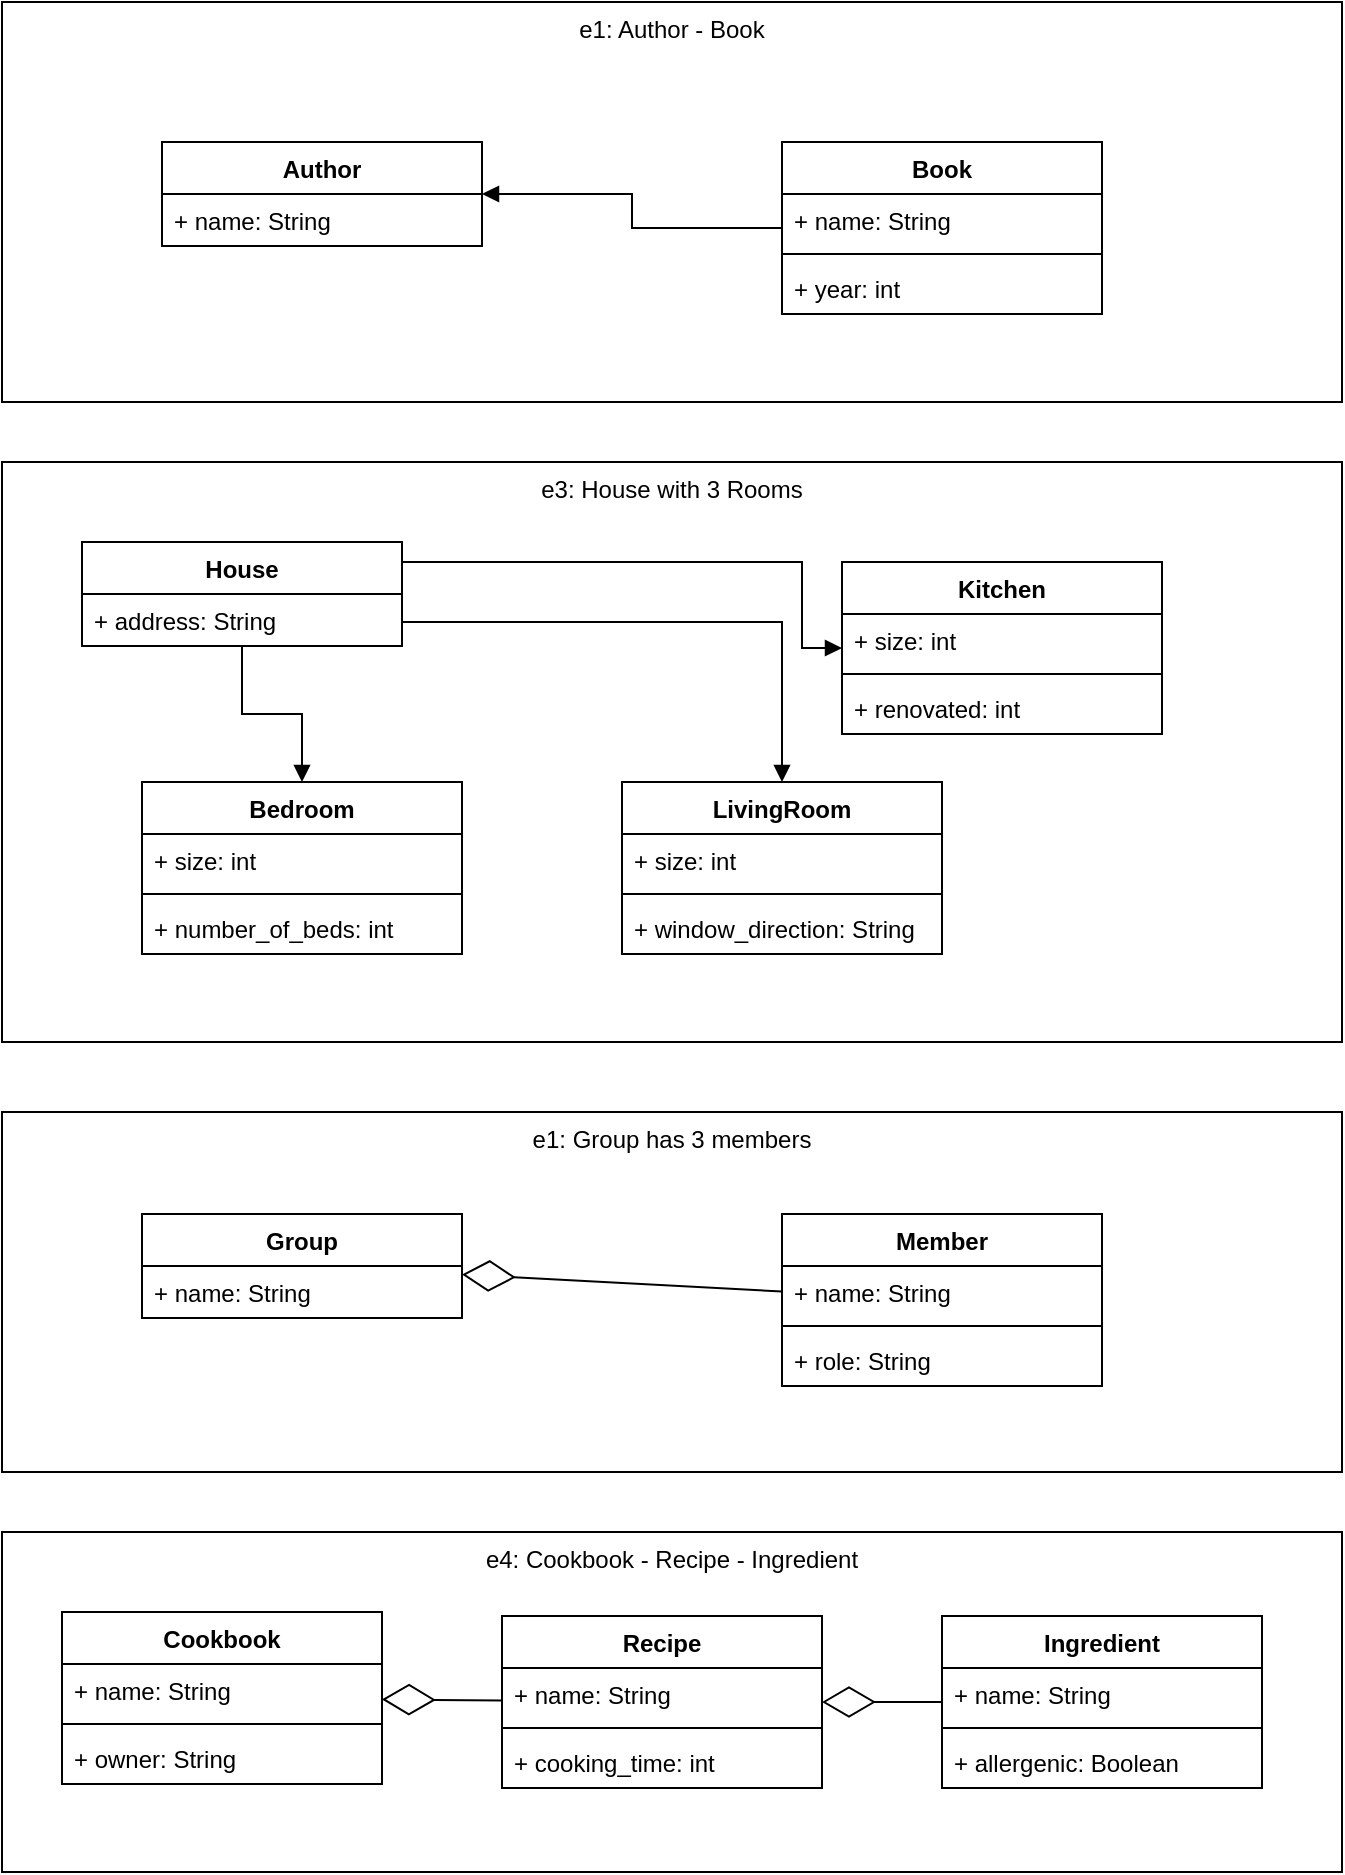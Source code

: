 <mxfile version="15.6.0" type="device"><diagram id="yE5GtEA-XRQ60EhS1oNE" name="Page-1"><mxGraphModel dx="1422" dy="883" grid="1" gridSize="10" guides="1" tooltips="1" connect="1" arrows="1" fold="1" page="1" pageScale="1" pageWidth="827" pageHeight="1169" math="0" shadow="0"><root><mxCell id="0"/><mxCell id="1" parent="0"/><mxCell id="yjPDa6kiWxWnZmnht_sR-11" value="e1: Author - Book" style="rounded=0;whiteSpace=wrap;html=1;verticalAlign=top;" vertex="1" parent="1"><mxGeometry x="50" y="30" width="670" height="200" as="geometry"/></mxCell><mxCell id="yjPDa6kiWxWnZmnht_sR-1" value="Author" style="swimlane;fontStyle=1;align=center;verticalAlign=top;childLayout=stackLayout;horizontal=1;startSize=26;horizontalStack=0;resizeParent=1;resizeParentMax=0;resizeLast=0;collapsible=1;marginBottom=0;" vertex="1" parent="1"><mxGeometry x="130" y="100" width="160" height="52" as="geometry"/></mxCell><mxCell id="yjPDa6kiWxWnZmnht_sR-2" value="+ name: String" style="text;strokeColor=none;fillColor=none;align=left;verticalAlign=top;spacingLeft=4;spacingRight=4;overflow=hidden;rotatable=0;points=[[0,0.5],[1,0.5]];portConstraint=eastwest;" vertex="1" parent="yjPDa6kiWxWnZmnht_sR-1"><mxGeometry y="26" width="160" height="26" as="geometry"/></mxCell><mxCell id="yjPDa6kiWxWnZmnht_sR-5" value="Book" style="swimlane;fontStyle=1;align=center;verticalAlign=top;childLayout=stackLayout;horizontal=1;startSize=26;horizontalStack=0;resizeParent=1;resizeParentMax=0;resizeLast=0;collapsible=1;marginBottom=0;" vertex="1" parent="1"><mxGeometry x="440" y="100" width="160" height="86" as="geometry"/></mxCell><mxCell id="yjPDa6kiWxWnZmnht_sR-6" value="+ name: String" style="text;strokeColor=none;fillColor=none;align=left;verticalAlign=top;spacingLeft=4;spacingRight=4;overflow=hidden;rotatable=0;points=[[0,0.5],[1,0.5]];portConstraint=eastwest;" vertex="1" parent="yjPDa6kiWxWnZmnht_sR-5"><mxGeometry y="26" width="160" height="26" as="geometry"/></mxCell><mxCell id="yjPDa6kiWxWnZmnht_sR-7" value="" style="line;strokeWidth=1;fillColor=none;align=left;verticalAlign=middle;spacingTop=-1;spacingLeft=3;spacingRight=3;rotatable=0;labelPosition=right;points=[];portConstraint=eastwest;" vertex="1" parent="yjPDa6kiWxWnZmnht_sR-5"><mxGeometry y="52" width="160" height="8" as="geometry"/></mxCell><mxCell id="yjPDa6kiWxWnZmnht_sR-8" value="+ year: int&#xA;" style="text;strokeColor=none;fillColor=none;align=left;verticalAlign=top;spacingLeft=4;spacingRight=4;overflow=hidden;rotatable=0;points=[[0,0.5],[1,0.5]];portConstraint=eastwest;" vertex="1" parent="yjPDa6kiWxWnZmnht_sR-5"><mxGeometry y="60" width="160" height="26" as="geometry"/></mxCell><mxCell id="yjPDa6kiWxWnZmnht_sR-9" value="" style="endArrow=block;endFill=1;html=1;edgeStyle=orthogonalEdgeStyle;align=left;verticalAlign=top;rounded=0;" edge="1" parent="1" source="yjPDa6kiWxWnZmnht_sR-5" target="yjPDa6kiWxWnZmnht_sR-1"><mxGeometry x="-1" relative="1" as="geometry"><mxPoint x="330" y="450" as="sourcePoint"/><mxPoint x="490" y="450" as="targetPoint"/></mxGeometry></mxCell><mxCell id="yjPDa6kiWxWnZmnht_sR-12" value="e1: Group has 3 members" style="rounded=0;whiteSpace=wrap;html=1;verticalAlign=top;" vertex="1" parent="1"><mxGeometry x="50" y="585" width="670" height="180" as="geometry"/></mxCell><mxCell id="yjPDa6kiWxWnZmnht_sR-13" value="Group" style="swimlane;fontStyle=1;align=center;verticalAlign=top;childLayout=stackLayout;horizontal=1;startSize=26;horizontalStack=0;resizeParent=1;resizeParentMax=0;resizeLast=0;collapsible=1;marginBottom=0;" vertex="1" parent="1"><mxGeometry x="120" y="636" width="160" height="52" as="geometry"/></mxCell><mxCell id="yjPDa6kiWxWnZmnht_sR-14" value="+ name: String" style="text;strokeColor=none;fillColor=none;align=left;verticalAlign=top;spacingLeft=4;spacingRight=4;overflow=hidden;rotatable=0;points=[[0,0.5],[1,0.5]];portConstraint=eastwest;" vertex="1" parent="yjPDa6kiWxWnZmnht_sR-13"><mxGeometry y="26" width="160" height="26" as="geometry"/></mxCell><mxCell id="yjPDa6kiWxWnZmnht_sR-17" value="Member" style="swimlane;fontStyle=1;align=center;verticalAlign=top;childLayout=stackLayout;horizontal=1;startSize=26;horizontalStack=0;resizeParent=1;resizeParentMax=0;resizeLast=0;collapsible=1;marginBottom=0;" vertex="1" parent="1"><mxGeometry x="440" y="636" width="160" height="86" as="geometry"/></mxCell><mxCell id="yjPDa6kiWxWnZmnht_sR-18" value="+ name: String" style="text;strokeColor=none;fillColor=none;align=left;verticalAlign=top;spacingLeft=4;spacingRight=4;overflow=hidden;rotatable=0;points=[[0,0.5],[1,0.5]];portConstraint=eastwest;" vertex="1" parent="yjPDa6kiWxWnZmnht_sR-17"><mxGeometry y="26" width="160" height="26" as="geometry"/></mxCell><mxCell id="yjPDa6kiWxWnZmnht_sR-19" value="" style="line;strokeWidth=1;fillColor=none;align=left;verticalAlign=middle;spacingTop=-1;spacingLeft=3;spacingRight=3;rotatable=0;labelPosition=right;points=[];portConstraint=eastwest;" vertex="1" parent="yjPDa6kiWxWnZmnht_sR-17"><mxGeometry y="52" width="160" height="8" as="geometry"/></mxCell><mxCell id="yjPDa6kiWxWnZmnht_sR-20" value="+ role: String" style="text;strokeColor=none;fillColor=none;align=left;verticalAlign=top;spacingLeft=4;spacingRight=4;overflow=hidden;rotatable=0;points=[[0,0.5],[1,0.5]];portConstraint=eastwest;" vertex="1" parent="yjPDa6kiWxWnZmnht_sR-17"><mxGeometry y="60" width="160" height="26" as="geometry"/></mxCell><mxCell id="yjPDa6kiWxWnZmnht_sR-21" value="" style="endArrow=diamondThin;endFill=0;endSize=24;html=1;rounded=0;" edge="1" parent="1" source="yjPDa6kiWxWnZmnht_sR-17" target="yjPDa6kiWxWnZmnht_sR-13"><mxGeometry width="160" relative="1" as="geometry"><mxPoint x="330" y="695" as="sourcePoint"/><mxPoint x="490" y="695" as="targetPoint"/></mxGeometry></mxCell><mxCell id="yjPDa6kiWxWnZmnht_sR-22" value="e4: Cookbook - Recipe - Ingredient" style="rounded=0;whiteSpace=wrap;html=1;verticalAlign=top;" vertex="1" parent="1"><mxGeometry x="50" y="795" width="670" height="170" as="geometry"/></mxCell><mxCell id="yjPDa6kiWxWnZmnht_sR-23" value="Cookbook" style="swimlane;fontStyle=1;align=center;verticalAlign=top;childLayout=stackLayout;horizontal=1;startSize=26;horizontalStack=0;resizeParent=1;resizeParentMax=0;resizeLast=0;collapsible=1;marginBottom=0;" vertex="1" parent="1"><mxGeometry x="80" y="835" width="160" height="86" as="geometry"/></mxCell><mxCell id="yjPDa6kiWxWnZmnht_sR-24" value="+ name: String" style="text;strokeColor=none;fillColor=none;align=left;verticalAlign=top;spacingLeft=4;spacingRight=4;overflow=hidden;rotatable=0;points=[[0,0.5],[1,0.5]];portConstraint=eastwest;" vertex="1" parent="yjPDa6kiWxWnZmnht_sR-23"><mxGeometry y="26" width="160" height="26" as="geometry"/></mxCell><mxCell id="yjPDa6kiWxWnZmnht_sR-25" value="" style="line;strokeWidth=1;fillColor=none;align=left;verticalAlign=middle;spacingTop=-1;spacingLeft=3;spacingRight=3;rotatable=0;labelPosition=right;points=[];portConstraint=eastwest;" vertex="1" parent="yjPDa6kiWxWnZmnht_sR-23"><mxGeometry y="52" width="160" height="8" as="geometry"/></mxCell><mxCell id="yjPDa6kiWxWnZmnht_sR-26" value="+ owner: String" style="text;strokeColor=none;fillColor=none;align=left;verticalAlign=top;spacingLeft=4;spacingRight=4;overflow=hidden;rotatable=0;points=[[0,0.5],[1,0.5]];portConstraint=eastwest;" vertex="1" parent="yjPDa6kiWxWnZmnht_sR-23"><mxGeometry y="60" width="160" height="26" as="geometry"/></mxCell><mxCell id="yjPDa6kiWxWnZmnht_sR-27" value="Recipe" style="swimlane;fontStyle=1;align=center;verticalAlign=top;childLayout=stackLayout;horizontal=1;startSize=26;horizontalStack=0;resizeParent=1;resizeParentMax=0;resizeLast=0;collapsible=1;marginBottom=0;" vertex="1" parent="1"><mxGeometry x="300" y="837" width="160" height="86" as="geometry"/></mxCell><mxCell id="yjPDa6kiWxWnZmnht_sR-28" value="+ name: String" style="text;strokeColor=none;fillColor=none;align=left;verticalAlign=top;spacingLeft=4;spacingRight=4;overflow=hidden;rotatable=0;points=[[0,0.5],[1,0.5]];portConstraint=eastwest;" vertex="1" parent="yjPDa6kiWxWnZmnht_sR-27"><mxGeometry y="26" width="160" height="26" as="geometry"/></mxCell><mxCell id="yjPDa6kiWxWnZmnht_sR-29" value="" style="line;strokeWidth=1;fillColor=none;align=left;verticalAlign=middle;spacingTop=-1;spacingLeft=3;spacingRight=3;rotatable=0;labelPosition=right;points=[];portConstraint=eastwest;" vertex="1" parent="yjPDa6kiWxWnZmnht_sR-27"><mxGeometry y="52" width="160" height="8" as="geometry"/></mxCell><mxCell id="yjPDa6kiWxWnZmnht_sR-30" value="+ cooking_time: int" style="text;strokeColor=none;fillColor=none;align=left;verticalAlign=top;spacingLeft=4;spacingRight=4;overflow=hidden;rotatable=0;points=[[0,0.5],[1,0.5]];portConstraint=eastwest;" vertex="1" parent="yjPDa6kiWxWnZmnht_sR-27"><mxGeometry y="60" width="160" height="26" as="geometry"/></mxCell><mxCell id="yjPDa6kiWxWnZmnht_sR-31" value="Ingredient" style="swimlane;fontStyle=1;align=center;verticalAlign=top;childLayout=stackLayout;horizontal=1;startSize=26;horizontalStack=0;resizeParent=1;resizeParentMax=0;resizeLast=0;collapsible=1;marginBottom=0;" vertex="1" parent="1"><mxGeometry x="520" y="837" width="160" height="86" as="geometry"/></mxCell><mxCell id="yjPDa6kiWxWnZmnht_sR-32" value="+ name: String" style="text;strokeColor=none;fillColor=none;align=left;verticalAlign=top;spacingLeft=4;spacingRight=4;overflow=hidden;rotatable=0;points=[[0,0.5],[1,0.5]];portConstraint=eastwest;" vertex="1" parent="yjPDa6kiWxWnZmnht_sR-31"><mxGeometry y="26" width="160" height="26" as="geometry"/></mxCell><mxCell id="yjPDa6kiWxWnZmnht_sR-33" value="" style="line;strokeWidth=1;fillColor=none;align=left;verticalAlign=middle;spacingTop=-1;spacingLeft=3;spacingRight=3;rotatable=0;labelPosition=right;points=[];portConstraint=eastwest;" vertex="1" parent="yjPDa6kiWxWnZmnht_sR-31"><mxGeometry y="52" width="160" height="8" as="geometry"/></mxCell><mxCell id="yjPDa6kiWxWnZmnht_sR-34" value="+ allergenic: Boolean" style="text;strokeColor=none;fillColor=none;align=left;verticalAlign=top;spacingLeft=4;spacingRight=4;overflow=hidden;rotatable=0;points=[[0,0.5],[1,0.5]];portConstraint=eastwest;" vertex="1" parent="yjPDa6kiWxWnZmnht_sR-31"><mxGeometry y="60" width="160" height="26" as="geometry"/></mxCell><mxCell id="yjPDa6kiWxWnZmnht_sR-35" value="" style="endArrow=diamondThin;endFill=0;endSize=24;html=1;rounded=0;" edge="1" parent="1" source="yjPDa6kiWxWnZmnht_sR-27" target="yjPDa6kiWxWnZmnht_sR-23"><mxGeometry width="160" relative="1" as="geometry"><mxPoint x="330" y="745" as="sourcePoint"/><mxPoint x="490" y="745" as="targetPoint"/></mxGeometry></mxCell><mxCell id="yjPDa6kiWxWnZmnht_sR-36" value="" style="endArrow=diamondThin;endFill=0;endSize=24;html=1;rounded=0;" edge="1" parent="1" source="yjPDa6kiWxWnZmnht_sR-31" target="yjPDa6kiWxWnZmnht_sR-27"><mxGeometry width="160" relative="1" as="geometry"><mxPoint x="330" y="745" as="sourcePoint"/><mxPoint x="490" y="745" as="targetPoint"/></mxGeometry></mxCell><mxCell id="yjPDa6kiWxWnZmnht_sR-37" value="e3: House with 3 Rooms" style="rounded=0;whiteSpace=wrap;html=1;verticalAlign=top;" vertex="1" parent="1"><mxGeometry x="50" y="260" width="670" height="290" as="geometry"/></mxCell><mxCell id="yjPDa6kiWxWnZmnht_sR-38" value="House" style="swimlane;fontStyle=1;align=center;verticalAlign=top;childLayout=stackLayout;horizontal=1;startSize=26;horizontalStack=0;resizeParent=1;resizeParentMax=0;resizeLast=0;collapsible=1;marginBottom=0;" vertex="1" parent="1"><mxGeometry x="90" y="300" width="160" height="52" as="geometry"><mxRectangle x="90" y="300" width="70" height="26" as="alternateBounds"/></mxGeometry></mxCell><mxCell id="yjPDa6kiWxWnZmnht_sR-39" value="+ address: String" style="text;strokeColor=none;fillColor=none;align=left;verticalAlign=top;spacingLeft=4;spacingRight=4;overflow=hidden;rotatable=0;points=[[0,0.5],[1,0.5]];portConstraint=eastwest;" vertex="1" parent="yjPDa6kiWxWnZmnht_sR-38"><mxGeometry y="26" width="160" height="26" as="geometry"/></mxCell><mxCell id="yjPDa6kiWxWnZmnht_sR-42" value="Kitchen" style="swimlane;fontStyle=1;align=center;verticalAlign=top;childLayout=stackLayout;horizontal=1;startSize=26;horizontalStack=0;resizeParent=1;resizeParentMax=0;resizeLast=0;collapsible=1;marginBottom=0;" vertex="1" parent="1"><mxGeometry x="470" y="310" width="160" height="86" as="geometry"/></mxCell><mxCell id="yjPDa6kiWxWnZmnht_sR-43" value="+ size: int" style="text;strokeColor=none;fillColor=none;align=left;verticalAlign=top;spacingLeft=4;spacingRight=4;overflow=hidden;rotatable=0;points=[[0,0.5],[1,0.5]];portConstraint=eastwest;" vertex="1" parent="yjPDa6kiWxWnZmnht_sR-42"><mxGeometry y="26" width="160" height="26" as="geometry"/></mxCell><mxCell id="yjPDa6kiWxWnZmnht_sR-44" value="" style="line;strokeWidth=1;fillColor=none;align=left;verticalAlign=middle;spacingTop=-1;spacingLeft=3;spacingRight=3;rotatable=0;labelPosition=right;points=[];portConstraint=eastwest;" vertex="1" parent="yjPDa6kiWxWnZmnht_sR-42"><mxGeometry y="52" width="160" height="8" as="geometry"/></mxCell><mxCell id="yjPDa6kiWxWnZmnht_sR-45" value="+ renovated: int" style="text;strokeColor=none;fillColor=none;align=left;verticalAlign=top;spacingLeft=4;spacingRight=4;overflow=hidden;rotatable=0;points=[[0,0.5],[1,0.5]];portConstraint=eastwest;" vertex="1" parent="yjPDa6kiWxWnZmnht_sR-42"><mxGeometry y="60" width="160" height="26" as="geometry"/></mxCell><mxCell id="yjPDa6kiWxWnZmnht_sR-46" value="Bedroom" style="swimlane;fontStyle=1;align=center;verticalAlign=top;childLayout=stackLayout;horizontal=1;startSize=26;horizontalStack=0;resizeParent=1;resizeParentMax=0;resizeLast=0;collapsible=1;marginBottom=0;" vertex="1" parent="1"><mxGeometry x="120" y="420" width="160" height="86" as="geometry"/></mxCell><mxCell id="yjPDa6kiWxWnZmnht_sR-47" value="+ size: int" style="text;strokeColor=none;fillColor=none;align=left;verticalAlign=top;spacingLeft=4;spacingRight=4;overflow=hidden;rotatable=0;points=[[0,0.5],[1,0.5]];portConstraint=eastwest;" vertex="1" parent="yjPDa6kiWxWnZmnht_sR-46"><mxGeometry y="26" width="160" height="26" as="geometry"/></mxCell><mxCell id="yjPDa6kiWxWnZmnht_sR-48" value="" style="line;strokeWidth=1;fillColor=none;align=left;verticalAlign=middle;spacingTop=-1;spacingLeft=3;spacingRight=3;rotatable=0;labelPosition=right;points=[];portConstraint=eastwest;" vertex="1" parent="yjPDa6kiWxWnZmnht_sR-46"><mxGeometry y="52" width="160" height="8" as="geometry"/></mxCell><mxCell id="yjPDa6kiWxWnZmnht_sR-49" value="+ number_of_beds: int" style="text;strokeColor=none;fillColor=none;align=left;verticalAlign=top;spacingLeft=4;spacingRight=4;overflow=hidden;rotatable=0;points=[[0,0.5],[1,0.5]];portConstraint=eastwest;" vertex="1" parent="yjPDa6kiWxWnZmnht_sR-46"><mxGeometry y="60" width="160" height="26" as="geometry"/></mxCell><mxCell id="yjPDa6kiWxWnZmnht_sR-50" value="LivingRoom" style="swimlane;fontStyle=1;align=center;verticalAlign=top;childLayout=stackLayout;horizontal=1;startSize=26;horizontalStack=0;resizeParent=1;resizeParentMax=0;resizeLast=0;collapsible=1;marginBottom=0;" vertex="1" parent="1"><mxGeometry x="360" y="420" width="160" height="86" as="geometry"/></mxCell><mxCell id="yjPDa6kiWxWnZmnht_sR-51" value="+ size: int" style="text;strokeColor=none;fillColor=none;align=left;verticalAlign=top;spacingLeft=4;spacingRight=4;overflow=hidden;rotatable=0;points=[[0,0.5],[1,0.5]];portConstraint=eastwest;" vertex="1" parent="yjPDa6kiWxWnZmnht_sR-50"><mxGeometry y="26" width="160" height="26" as="geometry"/></mxCell><mxCell id="yjPDa6kiWxWnZmnht_sR-52" value="" style="line;strokeWidth=1;fillColor=none;align=left;verticalAlign=middle;spacingTop=-1;spacingLeft=3;spacingRight=3;rotatable=0;labelPosition=right;points=[];portConstraint=eastwest;" vertex="1" parent="yjPDa6kiWxWnZmnht_sR-50"><mxGeometry y="52" width="160" height="8" as="geometry"/></mxCell><mxCell id="yjPDa6kiWxWnZmnht_sR-53" value="+ window_direction: String" style="text;strokeColor=none;fillColor=none;align=left;verticalAlign=top;spacingLeft=4;spacingRight=4;overflow=hidden;rotatable=0;points=[[0,0.5],[1,0.5]];portConstraint=eastwest;" vertex="1" parent="yjPDa6kiWxWnZmnht_sR-50"><mxGeometry y="60" width="160" height="26" as="geometry"/></mxCell><mxCell id="yjPDa6kiWxWnZmnht_sR-54" value="" style="endArrow=block;endFill=1;html=1;edgeStyle=orthogonalEdgeStyle;align=left;verticalAlign=top;rounded=0;" edge="1" parent="1" source="yjPDa6kiWxWnZmnht_sR-38" target="yjPDa6kiWxWnZmnht_sR-42"><mxGeometry x="-1" relative="1" as="geometry"><mxPoint x="330" y="420" as="sourcePoint"/><mxPoint x="490" y="420" as="targetPoint"/><Array as="points"><mxPoint x="450" y="310"/><mxPoint x="450" y="353"/></Array></mxGeometry></mxCell><mxCell id="yjPDa6kiWxWnZmnht_sR-56" value="" style="endArrow=block;endFill=1;html=1;edgeStyle=orthogonalEdgeStyle;align=left;verticalAlign=top;rounded=0;" edge="1" parent="1" source="yjPDa6kiWxWnZmnht_sR-38" target="yjPDa6kiWxWnZmnht_sR-50"><mxGeometry x="-1" relative="1" as="geometry"><mxPoint x="330" y="420" as="sourcePoint"/><mxPoint x="490" y="420" as="targetPoint"/><Array as="points"><mxPoint x="440" y="340"/></Array></mxGeometry></mxCell><mxCell id="yjPDa6kiWxWnZmnht_sR-58" value="" style="endArrow=block;endFill=1;html=1;edgeStyle=orthogonalEdgeStyle;align=left;verticalAlign=top;rounded=0;" edge="1" parent="1" source="yjPDa6kiWxWnZmnht_sR-38" target="yjPDa6kiWxWnZmnht_sR-46"><mxGeometry x="-1" relative="1" as="geometry"><mxPoint x="330" y="420" as="sourcePoint"/><mxPoint x="490" y="420" as="targetPoint"/></mxGeometry></mxCell></root></mxGraphModel></diagram></mxfile>